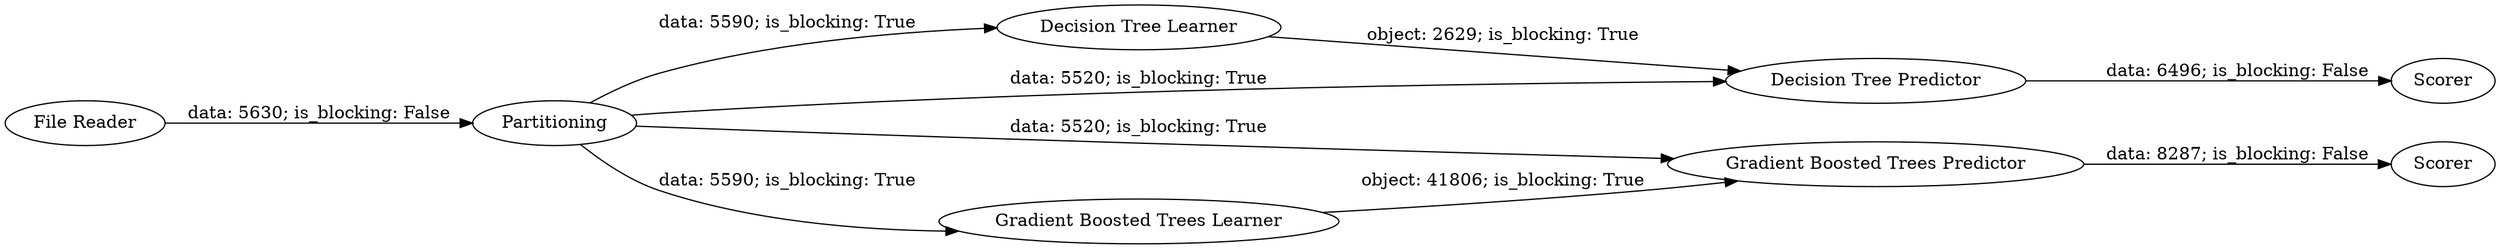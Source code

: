 digraph {
	"5250483118613127796_3" [label="Decision Tree Learner"]
	"5250483118613127796_2" [label=Partitioning]
	"5250483118613127796_1" [label="File Reader"]
	"5250483118613127796_6" [label="Gradient Boosted Trees Learner"]
	"5250483118613127796_7" [label="Gradient Boosted Trees Predictor"]
	"5250483118613127796_4" [label="Decision Tree Predictor"]
	"5250483118613127796_8" [label=Scorer]
	"5250483118613127796_5" [label=Scorer]
	"5250483118613127796_2" -> "5250483118613127796_7" [label="data: 5520; is_blocking: True"]
	"5250483118613127796_2" -> "5250483118613127796_6" [label="data: 5590; is_blocking: True"]
	"5250483118613127796_4" -> "5250483118613127796_5" [label="data: 6496; is_blocking: False"]
	"5250483118613127796_1" -> "5250483118613127796_2" [label="data: 5630; is_blocking: False"]
	"5250483118613127796_3" -> "5250483118613127796_4" [label="object: 2629; is_blocking: True"]
	"5250483118613127796_7" -> "5250483118613127796_8" [label="data: 8287; is_blocking: False"]
	"5250483118613127796_2" -> "5250483118613127796_3" [label="data: 5590; is_blocking: True"]
	"5250483118613127796_2" -> "5250483118613127796_4" [label="data: 5520; is_blocking: True"]
	"5250483118613127796_6" -> "5250483118613127796_7" [label="object: 41806; is_blocking: True"]
	rankdir=LR
}

